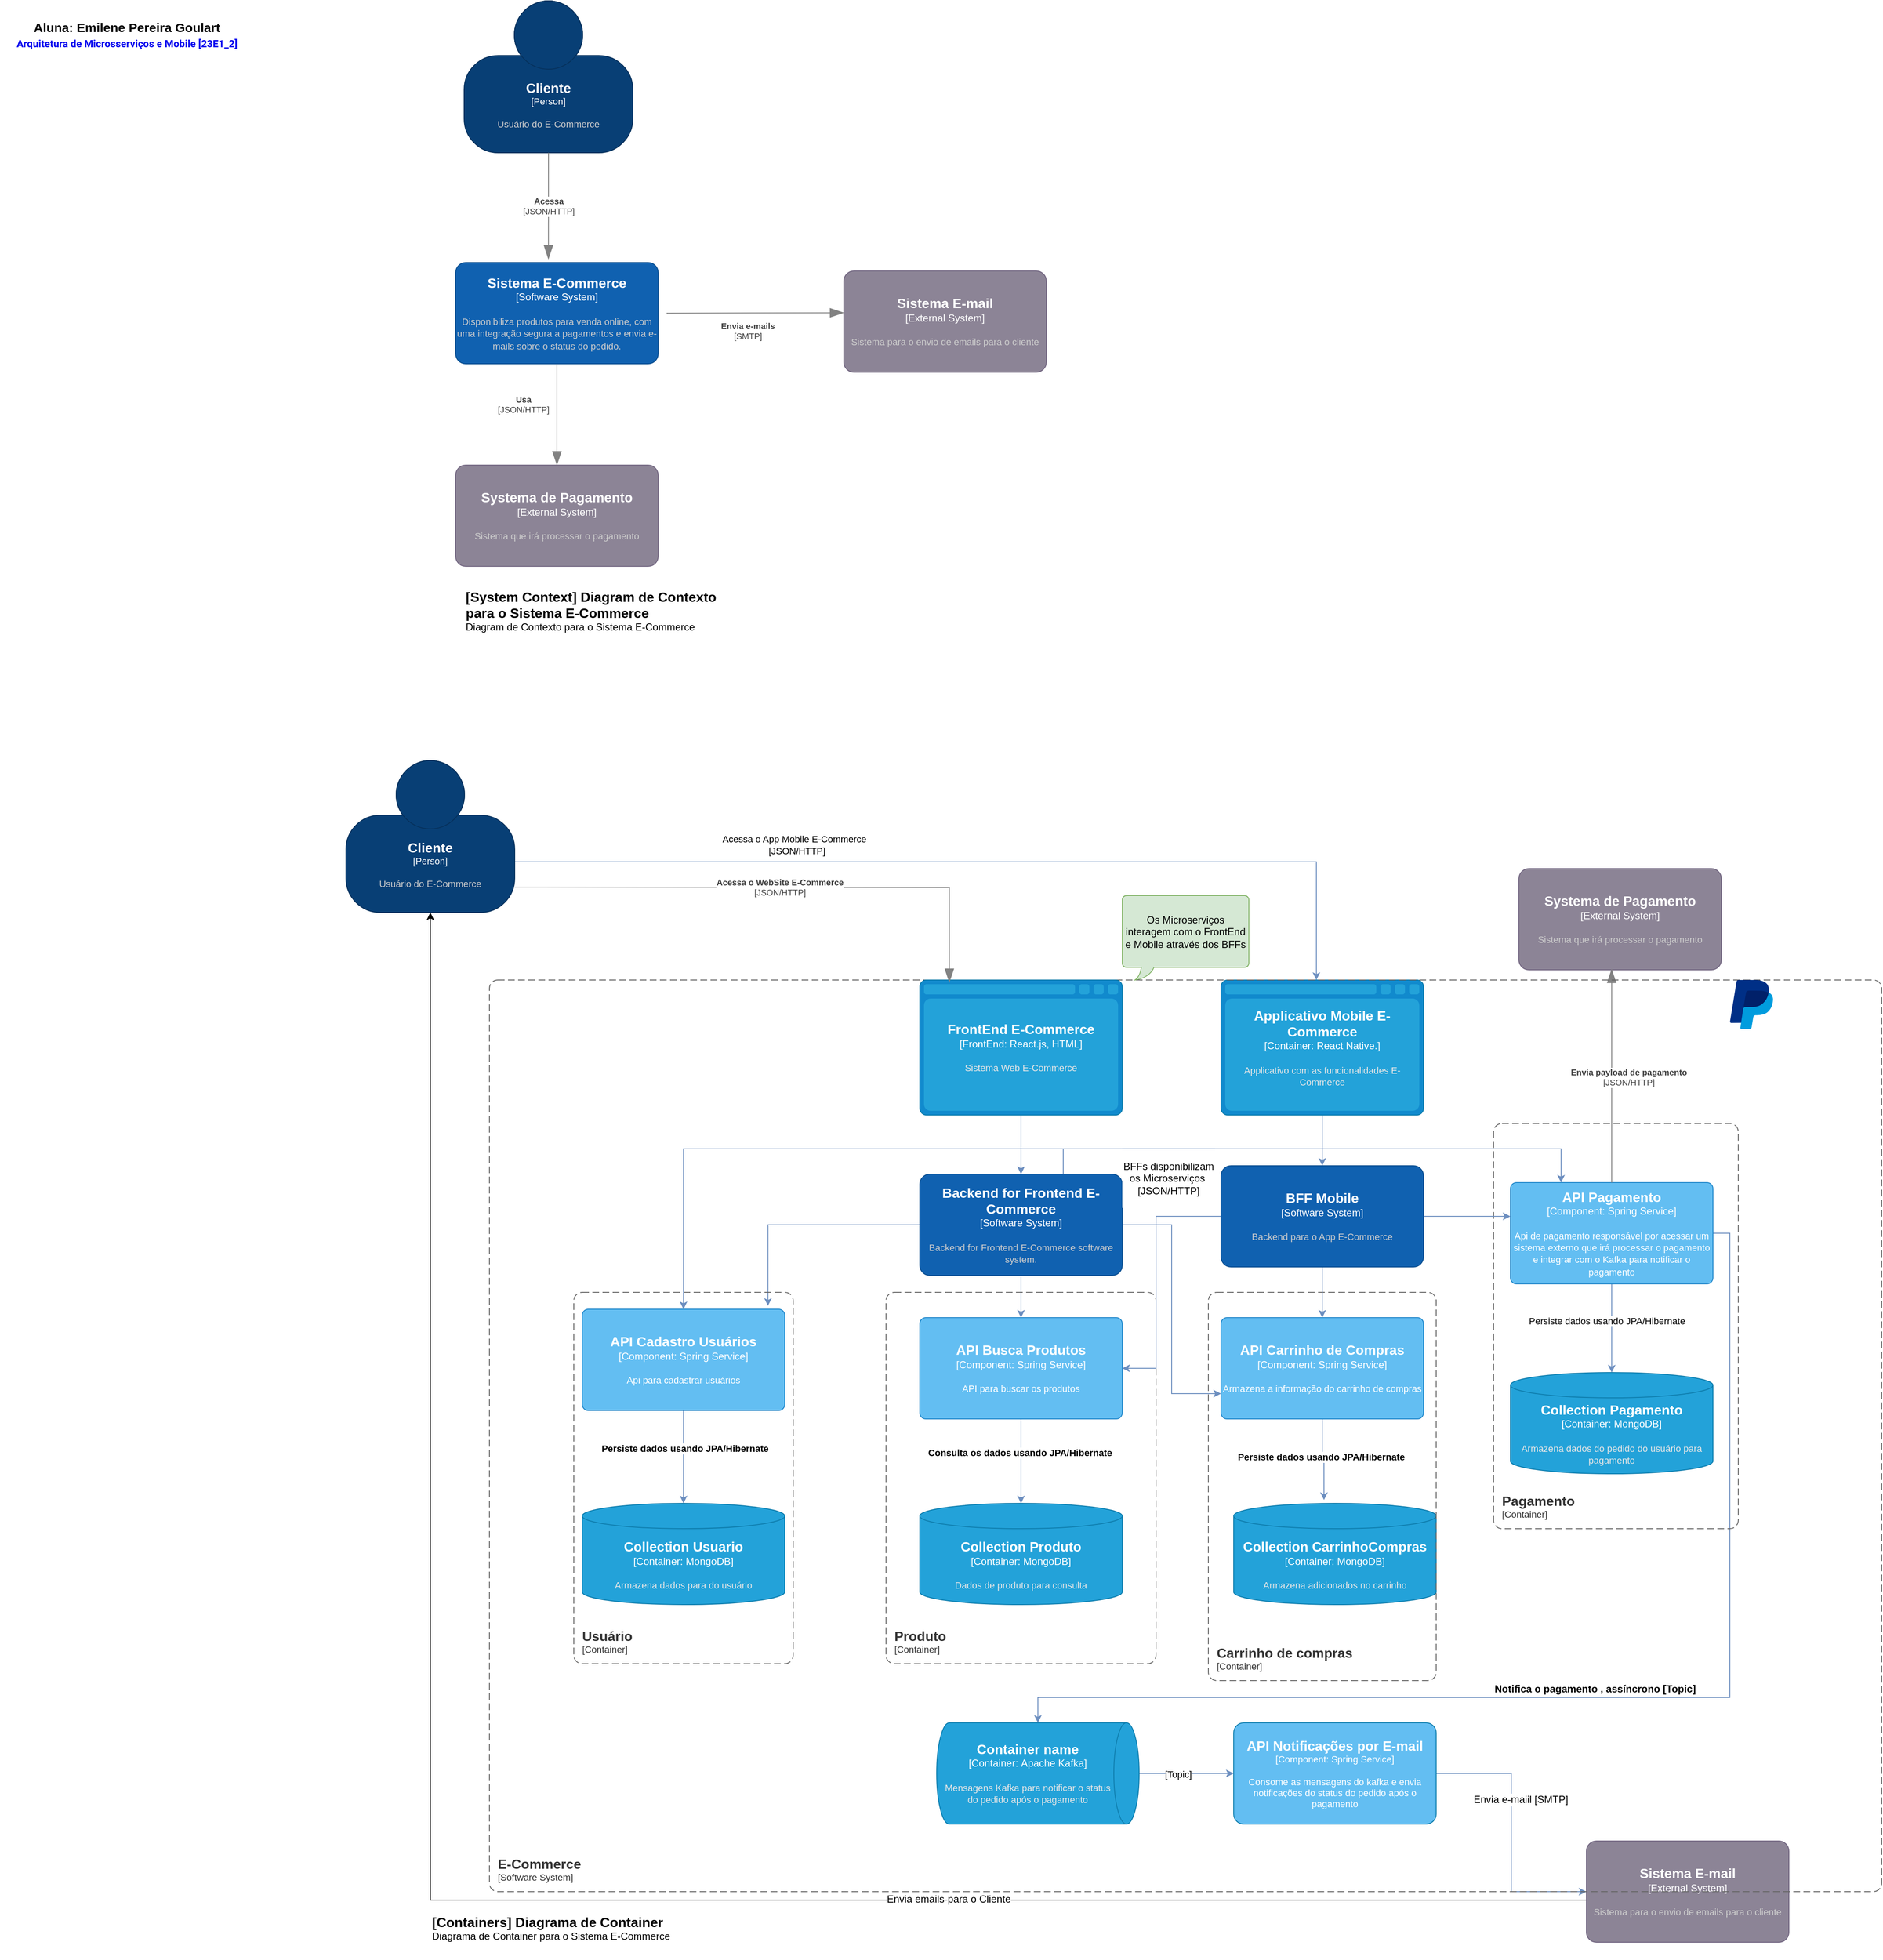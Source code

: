 <mxfile version="20.8.16" type="device"><diagram name="Página-1" id="nUp3u4du61DUORfKle3W"><mxGraphModel dx="2261" dy="2047" grid="1" gridSize="10" guides="1" tooltips="1" connect="1" arrows="1" fold="1" page="1" pageScale="1" pageWidth="827" pageHeight="1169" math="0" shadow="0"><root><mxCell id="0"/><mxCell id="1" parent="0"/><mxCell id="1u5fiZJOD0A4hd99OYyu-47" style="edgeStyle=orthogonalEdgeStyle;rounded=0;orthogonalLoop=1;jettySize=auto;html=1;exitX=0.5;exitY=0;exitDx=0;exitDy=0;exitPerimeter=0;fillColor=#dae8fc;strokeColor=#6c8ebf;" parent="1" source="nEGzkXsjx62y4ShHdkkN-1" edge="1"><mxGeometry relative="1" as="geometry"><mxPoint x="170" y="-60" as="sourcePoint"/><mxPoint x="940" as="targetPoint"/><Array as="points"><mxPoint x="-110" y="-140"/><mxPoint x="940" y="-140"/></Array></mxGeometry></mxCell><mxCell id="1u5fiZJOD0A4hd99OYyu-48" value="Acessa o App Mobile E-Commerce&lt;br&gt;&amp;nbsp; [JSON/HTTP]" style="edgeLabel;html=1;align=center;verticalAlign=middle;resizable=0;points=[];" parent="1u5fiZJOD0A4hd99OYyu-47" vertex="1" connectable="0"><mxGeometry x="-0.159" y="4" relative="1" as="geometry"><mxPoint y="-16" as="offset"/></mxGeometry></mxCell><object placeholders="1" c4Name="Cliente" c4Type="Person" c4Description="Usuário do E-Commerce" label="&lt;font style=&quot;font-size: 16px&quot;&gt;&lt;b&gt;%c4Name%&lt;/b&gt;&lt;/font&gt;&lt;div&gt;[%c4Type%]&lt;/div&gt;&lt;br&gt;&lt;div&gt;&lt;font style=&quot;font-size: 11px&quot;&gt;&lt;font color=&quot;#cccccc&quot;&gt;%c4Description%&lt;/font&gt;&lt;/div&gt;" id="nEGzkXsjx62y4ShHdkkN-1"><mxCell style="html=1;fontSize=11;dashed=0;whiteSpace=wrap;fillColor=#083F75;strokeColor=#06315C;fontColor=#ffffff;shape=mxgraph.c4.person2;align=center;metaEdit=1;points=[[0.5,0,0],[1,0.5,0],[1,0.75,0],[0.75,1,0],[0.5,1,0],[0.25,1,0],[0,0.75,0],[0,0.5,0]];resizable=0;" parent="1" vertex="1"><mxGeometry x="-210" y="-260" width="200" height="180" as="geometry"/></mxCell></object><object placeholders="1" c4Name="Systema de Pagamento" c4Type="External System" c4Description="Sistema que irá processar o pagamento" label="&lt;font style=&quot;font-size: 16px&quot;&gt;&lt;b&gt;%c4Name%&lt;/b&gt;&lt;/font&gt;&lt;div&gt;[%c4Type%]&lt;/div&gt;&lt;br&gt;&lt;div&gt;&lt;font style=&quot;font-size: 11px&quot;&gt;&lt;font color=&quot;#cccccc&quot;&gt;%c4Description%&lt;/font&gt;&lt;/div&gt;" id="nEGzkXsjx62y4ShHdkkN-2"><mxCell style="rounded=1;whiteSpace=wrap;html=1;labelBackgroundColor=none;fillColor=#8C8496;fontColor=#ffffff;align=center;arcSize=10;strokeColor=#736782;metaEdit=1;resizable=0;points=[[0.25,0,0],[0.5,0,0],[0.75,0,0],[1,0.25,0],[1,0.5,0],[1,0.75,0],[0.75,1,0],[0.5,1,0],[0.25,1,0],[0,0.75,0],[0,0.5,0],[0,0.25,0]];" parent="1" vertex="1"><mxGeometry x="1180" y="-132" width="240" height="120" as="geometry"/></mxCell></object><mxCell id="1u5fiZJOD0A4hd99OYyu-22" style="edgeStyle=orthogonalEdgeStyle;rounded=0;orthogonalLoop=1;jettySize=auto;html=1;entryX=0.5;entryY=0;entryDx=0;entryDy=0;entryPerimeter=0;fillColor=#dae8fc;strokeColor=#6c8ebf;" parent="1" source="nEGzkXsjx62y4ShHdkkN-3" target="1u5fiZJOD0A4hd99OYyu-13" edge="1"><mxGeometry relative="1" as="geometry"/></mxCell><object placeholders="1" c4Name="API Busca Produtos" c4Type="Component" c4Technology="Spring Service" c4Description="API para buscar os produtos" label="&lt;font style=&quot;font-size: 16px&quot;&gt;&lt;b&gt;%c4Name%&lt;/b&gt;&lt;/font&gt;&lt;div&gt;[%c4Type%: %c4Technology%]&lt;/div&gt;&lt;br&gt;&lt;div&gt;&lt;font style=&quot;font-size: 11px&quot;&gt;%c4Description%&lt;/font&gt;&lt;/div&gt;" id="nEGzkXsjx62y4ShHdkkN-3"><mxCell style="rounded=1;whiteSpace=wrap;html=1;labelBackgroundColor=none;fillColor=#63BEF2;fontColor=#ffffff;align=center;arcSize=6;strokeColor=#2086C9;metaEdit=1;resizable=0;points=[[0.25,0,0],[0.5,0,0],[0.75,0,0],[1,0.25,0],[1,0.5,0],[1,0.75,0],[0.75,1,0],[0.5,1,0],[0.25,1,0],[0,0.75,0],[0,0.5,0],[0,0.25,0]];" parent="1" vertex="1"><mxGeometry x="470" y="400" width="240" height="120" as="geometry"/></mxCell></object><mxCell id="1u5fiZJOD0A4hd99OYyu-21" value="" style="edgeStyle=orthogonalEdgeStyle;rounded=0;orthogonalLoop=1;jettySize=auto;html=1;fillColor=#dae8fc;strokeColor=#6c8ebf;" parent="1" source="nEGzkXsjx62y4ShHdkkN-4" target="1u5fiZJOD0A4hd99OYyu-12" edge="1"><mxGeometry relative="1" as="geometry"/></mxCell><mxCell id="1u5fiZJOD0A4hd99OYyu-74" value="Persiste dados usando JPA/Hibernate&amp;nbsp;" style="edgeLabel;html=1;align=center;verticalAlign=middle;resizable=0;points=[];fontStyle=1" parent="1u5fiZJOD0A4hd99OYyu-21" vertex="1" connectable="0"><mxGeometry x="-0.182" y="3" relative="1" as="geometry"><mxPoint as="offset"/></mxGeometry></mxCell><object placeholders="1" c4Name="API Cadastro Usuários" c4Type="Component" c4Technology="Spring Service" c4Description="Api para cadastrar usuários" label="&lt;font style=&quot;font-size: 16px&quot;&gt;&lt;b&gt;%c4Name%&lt;/b&gt;&lt;/font&gt;&lt;div&gt;[%c4Type%: %c4Technology%]&lt;/div&gt;&lt;br&gt;&lt;div&gt;&lt;font style=&quot;font-size: 11px&quot;&gt;%c4Description%&lt;/font&gt;&lt;/div&gt;" id="nEGzkXsjx62y4ShHdkkN-4"><mxCell style="rounded=1;whiteSpace=wrap;html=1;labelBackgroundColor=none;fillColor=#63BEF2;fontColor=#ffffff;align=center;arcSize=6;strokeColor=#2086C9;metaEdit=1;resizable=0;points=[[0.25,0,0],[0.5,0,0],[0.75,0,0],[1,0.25,0],[1,0.5,0],[1,0.75,0],[0.75,1,0],[0.5,1,0],[0.25,1,0],[0,0.75,0],[0,0.5,0],[0,0.25,0]];" parent="1" vertex="1"><mxGeometry x="70" y="390" width="240" height="120" as="geometry"/></mxCell></object><mxCell id="1u5fiZJOD0A4hd99OYyu-17" style="edgeStyle=orthogonalEdgeStyle;rounded=0;orthogonalLoop=1;jettySize=auto;html=1;entryX=0.917;entryY=-0.033;entryDx=0;entryDy=0;entryPerimeter=0;fillColor=#dae8fc;strokeColor=#6c8ebf;" parent="1" source="-yb7QeVtKI6D7VvGkDZo-1" target="nEGzkXsjx62y4ShHdkkN-4" edge="1"><mxGeometry relative="1" as="geometry"/></mxCell><mxCell id="1u5fiZJOD0A4hd99OYyu-18" value="" style="edgeStyle=orthogonalEdgeStyle;rounded=0;orthogonalLoop=1;jettySize=auto;html=1;fillColor=#dae8fc;strokeColor=#6c8ebf;" parent="1" source="-yb7QeVtKI6D7VvGkDZo-1" target="nEGzkXsjx62y4ShHdkkN-3" edge="1"><mxGeometry relative="1" as="geometry"/></mxCell><mxCell id="1u5fiZJOD0A4hd99OYyu-57" style="edgeStyle=orthogonalEdgeStyle;rounded=0;orthogonalLoop=1;jettySize=auto;html=1;fillColor=#dae8fc;strokeColor=#6c8ebf;" parent="1" source="-yb7QeVtKI6D7VvGkDZo-1" edge="1"><mxGeometry relative="1" as="geometry"><mxPoint x="1230" y="240" as="targetPoint"/><Array as="points"><mxPoint x="640" y="200"/><mxPoint x="1230" y="200"/></Array></mxGeometry></mxCell><mxCell id="mEQiWWnw4iUlaYZTI_T1-19" style="edgeStyle=orthogonalEdgeStyle;rounded=0;orthogonalLoop=1;jettySize=auto;html=1;entryX=0;entryY=0.75;entryDx=0;entryDy=0;entryPerimeter=0;fontFamily=Helvetica;fontSize=12;fontColor=default;fillColor=#dae8fc;strokeColor=#6c8ebf;" parent="1" source="-yb7QeVtKI6D7VvGkDZo-1" target="1u5fiZJOD0A4hd99OYyu-4" edge="1"><mxGeometry relative="1" as="geometry"/></mxCell><object placeholders="1" c4Name="Backend for Frontend E-Commerce " c4Type="Software System" c4Description="Backend for Frontend E-Commerce software system." label="&lt;font style=&quot;font-size: 16px&quot;&gt;&lt;b&gt;%c4Name%&lt;/b&gt;&lt;/font&gt;&lt;div&gt;[%c4Type%]&lt;/div&gt;&lt;br&gt;&lt;div&gt;&lt;font style=&quot;font-size: 11px&quot;&gt;&lt;font color=&quot;#cccccc&quot;&gt;%c4Description%&lt;/font&gt;&lt;/div&gt;" id="-yb7QeVtKI6D7VvGkDZo-1"><mxCell style="rounded=1;whiteSpace=wrap;html=1;labelBackgroundColor=none;fillColor=#1061B0;fontColor=#ffffff;align=center;arcSize=10;strokeColor=#0D5091;metaEdit=1;resizable=0;points=[[0.25,0,0],[0.5,0,0],[0.75,0,0],[1,0.25,0],[1,0.5,0],[1,0.75,0],[0.75,1,0],[0.5,1,0],[0.25,1,0],[0,0.75,0],[0,0.5,0],[0,0.25,0]];" parent="1" vertex="1"><mxGeometry x="470" y="230" width="240" height="120" as="geometry"/></mxCell></object><mxCell id="1u5fiZJOD0A4hd99OYyu-14" value="" style="edgeStyle=orthogonalEdgeStyle;rounded=0;orthogonalLoop=1;jettySize=auto;html=1;fillColor=#dae8fc;strokeColor=#6c8ebf;" parent="1" source="1u5fiZJOD0A4hd99OYyu-3" target="-yb7QeVtKI6D7VvGkDZo-1" edge="1"><mxGeometry relative="1" as="geometry"/></mxCell><mxCell id="1u5fiZJOD0A4hd99OYyu-28" style="edgeStyle=orthogonalEdgeStyle;rounded=0;orthogonalLoop=1;jettySize=auto;html=1;entryX=0.446;entryY=-0.033;entryDx=0;entryDy=0;entryPerimeter=0;fillColor=#dae8fc;strokeColor=#6c8ebf;" parent="1" source="1u5fiZJOD0A4hd99OYyu-4" target="1u5fiZJOD0A4hd99OYyu-27" edge="1"><mxGeometry relative="1" as="geometry"><Array as="points"/></mxGeometry></mxCell><object placeholders="1" c4Name="API Carrinho de Compras" c4Type="Component" c4Technology="Spring Service" c4Description="Armazena a informação do carrinho de compras" label="&lt;font style=&quot;font-size: 16px&quot;&gt;&lt;b&gt;%c4Name%&lt;/b&gt;&lt;/font&gt;&lt;div&gt;[%c4Type%: %c4Technology%]&lt;/div&gt;&lt;br&gt;&lt;div&gt;&lt;font style=&quot;font-size: 11px&quot;&gt;%c4Description%&lt;/font&gt;&lt;/div&gt;" id="1u5fiZJOD0A4hd99OYyu-4"><mxCell style="rounded=1;whiteSpace=wrap;html=1;labelBackgroundColor=none;fillColor=#63BEF2;fontColor=#ffffff;align=center;arcSize=6;strokeColor=#2086C9;metaEdit=1;resizable=0;points=[[0.25,0,0],[0.5,0,0],[0.75,0,0],[1,0.25,0],[1,0.5,0],[1,0.75,0],[0.75,1,0],[0.5,1,0],[0.25,1,0],[0,0.75,0],[0,0.5,0],[0,0.25,0]];" parent="1" vertex="1"><mxGeometry x="827" y="400" width="240" height="120" as="geometry"/></mxCell></object><mxCell id="1u5fiZJOD0A4hd99OYyu-23" value="" style="edgeStyle=orthogonalEdgeStyle;rounded=0;orthogonalLoop=1;jettySize=auto;html=1;fillColor=#dae8fc;strokeColor=#6c8ebf;" parent="1" source="1u5fiZJOD0A4hd99OYyu-5" target="1u5fiZJOD0A4hd99OYyu-11" edge="1"><mxGeometry relative="1" as="geometry"/></mxCell><mxCell id="mEQiWWnw4iUlaYZTI_T1-20" style="edgeStyle=orthogonalEdgeStyle;rounded=0;orthogonalLoop=1;jettySize=auto;html=1;strokeColor=#6C8EBF;fontFamily=Helvetica;fontSize=12;fontColor=default;" parent="1" source="1u5fiZJOD0A4hd99OYyu-5" target="1u5fiZJOD0A4hd99OYyu-67" edge="1"><mxGeometry relative="1" as="geometry"><Array as="points"><mxPoint x="1430" y="300"/><mxPoint x="1430" y="850"/><mxPoint x="610" y="850"/></Array></mxGeometry></mxCell><mxCell id="mEQiWWnw4iUlaYZTI_T1-21" value="&lt;b&gt;Notifica o pagamento , assíncrono [Topic]&lt;/b&gt;" style="edgeLabel;html=1;align=center;verticalAlign=middle;resizable=0;points=[];fontSize=12;fontFamily=Helvetica;fontColor=default;" parent="mEQiWWnw4iUlaYZTI_T1-20" vertex="1" connectable="0"><mxGeometry x="-0.138" y="-1" relative="1" as="geometry"><mxPoint x="-118" y="-9" as="offset"/></mxGeometry></mxCell><object placeholders="1" c4Name="API Pagamento" c4Type="Component" c4Technology="Spring Service" c4Description="Api de pagamento responsável por acessar um sistema externo que irá processar o pagamento e integrar com o Kafka para notificar o pagamento&#10;" label="&lt;font style=&quot;font-size: 16px&quot;&gt;&lt;b&gt;%c4Name%&lt;/b&gt;&lt;/font&gt;&lt;div&gt;[%c4Type%: %c4Technology%]&lt;/div&gt;&lt;br&gt;&lt;div&gt;&lt;font style=&quot;font-size: 11px&quot;&gt;%c4Description%&lt;/font&gt;&lt;/div&gt;" id="1u5fiZJOD0A4hd99OYyu-5"><mxCell style="rounded=1;whiteSpace=wrap;html=1;labelBackgroundColor=none;fillColor=#63BEF2;fontColor=#ffffff;align=center;arcSize=6;strokeColor=#2086C9;metaEdit=1;resizable=0;points=[[0.25,0,0],[0.5,0,0],[0.75,0,0],[1,0.25,0],[1,0.5,0],[1,0.75,0],[0.75,1,0],[0.5,1,0],[0.25,1,0],[0,0.75,0],[0,0.5,0],[0,0.25,0]];" parent="1" vertex="1"><mxGeometry x="1170" y="240" width="240" height="120" as="geometry"/></mxCell></object><object placeholders="1" c4Type="Relationship" c4Technology="JSON/HTTP" c4Description="Envia payload de pagamento" label="&lt;div style=&quot;text-align: left&quot;&gt;&lt;div style=&quot;text-align: center&quot;&gt;&lt;b&gt;%c4Description%&lt;/b&gt;&lt;/div&gt;&lt;div style=&quot;text-align: center&quot;&gt;[%c4Technology%]&lt;/div&gt;&lt;/div&gt;" id="1u5fiZJOD0A4hd99OYyu-10"><mxCell style="endArrow=blockThin;html=1;fontSize=10;fontColor=#404040;strokeWidth=1;endFill=1;strokeColor=#828282;elbow=vertical;metaEdit=1;endSize=14;startSize=14;jumpStyle=arc;jumpSize=16;rounded=0;edgeStyle=orthogonalEdgeStyle;entryX=0.458;entryY=0.992;entryDx=0;entryDy=0;entryPerimeter=0;" parent="1" target="nEGzkXsjx62y4ShHdkkN-2" edge="1"><mxGeometry x="-0.009" y="-20" width="240" relative="1" as="geometry"><mxPoint x="1290" y="240" as="sourcePoint"/><mxPoint x="1290" y="170" as="targetPoint"/><mxPoint as="offset"/></mxGeometry></mxCell></object><object placeholders="1" c4Type="Collection Pagamento" c4Container="Container" c4Technology="MongoDB" c4Description="Armazena dados do pedido do usuário para pagamento" label="&lt;font style=&quot;font-size: 16px&quot;&gt;&lt;b&gt;%c4Type%&lt;/b&gt;&lt;/font&gt;&lt;div&gt;[%c4Container%:&amp;nbsp;%c4Technology%]&lt;/div&gt;&lt;br&gt;&lt;div&gt;&lt;font style=&quot;font-size: 11px&quot;&gt;&lt;font color=&quot;#E6E6E6&quot;&gt;%c4Description%&lt;/font&gt;&lt;/div&gt;" id="1u5fiZJOD0A4hd99OYyu-11"><mxCell style="shape=cylinder3;size=15;whiteSpace=wrap;html=1;boundedLbl=1;rounded=0;labelBackgroundColor=none;fillColor=#23A2D9;fontSize=12;fontColor=#ffffff;align=center;strokeColor=#0E7DAD;metaEdit=1;points=[[0.5,0,0],[1,0.25,0],[1,0.5,0],[1,0.75,0],[0.5,1,0],[0,0.75,0],[0,0.5,0],[0,0.25,0]];resizable=0;" parent="1" vertex="1"><mxGeometry x="1170" y="465" width="240" height="120" as="geometry"/></mxCell></object><object placeholders="1" c4Type="Collection Usuario" c4Container="Container" c4Technology="MongoDB" c4Description="Armazena dados para do usuário" label="&lt;font style=&quot;font-size: 16px&quot;&gt;&lt;b&gt;%c4Type%&lt;/b&gt;&lt;/font&gt;&lt;div&gt;[%c4Container%:&amp;nbsp;%c4Technology%]&lt;/div&gt;&lt;br&gt;&lt;div&gt;&lt;font style=&quot;font-size: 11px&quot;&gt;&lt;font color=&quot;#E6E6E6&quot;&gt;%c4Description%&lt;/font&gt;&lt;/div&gt;" id="1u5fiZJOD0A4hd99OYyu-12"><mxCell style="shape=cylinder3;size=15;whiteSpace=wrap;html=1;boundedLbl=1;rounded=0;labelBackgroundColor=none;fillColor=#23A2D9;fontSize=12;fontColor=#ffffff;align=center;strokeColor=#0E7DAD;metaEdit=1;points=[[0.5,0,0],[1,0.25,0],[1,0.5,0],[1,0.75,0],[0.5,1,0],[0,0.75,0],[0,0.5,0],[0,0.25,0]];resizable=0;" parent="1" vertex="1"><mxGeometry x="70" y="620" width="240" height="120" as="geometry"/></mxCell></object><object placeholders="1" c4Type="Collection Produto" c4Container="Container" c4Technology="MongoDB" c4Description="Dados de produto para consulta" label="&lt;font style=&quot;font-size: 16px&quot;&gt;&lt;b&gt;%c4Type%&lt;/b&gt;&lt;/font&gt;&lt;div&gt;[%c4Container%:&amp;nbsp;%c4Technology%]&lt;/div&gt;&lt;br&gt;&lt;div&gt;&lt;font style=&quot;font-size: 11px&quot;&gt;&lt;font color=&quot;#E6E6E6&quot;&gt;%c4Description%&lt;/font&gt;&lt;/div&gt;" id="1u5fiZJOD0A4hd99OYyu-13"><mxCell style="shape=cylinder3;size=15;whiteSpace=wrap;html=1;boundedLbl=1;rounded=0;labelBackgroundColor=none;fillColor=#23A2D9;fontSize=12;fontColor=#ffffff;align=center;strokeColor=#0E7DAD;metaEdit=1;points=[[0.5,0,0],[1,0.25,0],[1,0.5,0],[1,0.75,0],[0.5,1,0],[0,0.75,0],[0,0.5,0],[0,0.25,0]];resizable=0;" parent="1" vertex="1"><mxGeometry x="470" y="620" width="240" height="120" as="geometry"/></mxCell></object><object placeholders="1" c4Name="Produto" c4Type="ContainerScopeBoundary" c4Application="Container" label="&lt;font style=&quot;font-size: 16px&quot;&gt;&lt;b&gt;&lt;div style=&quot;text-align: left&quot;&gt;%c4Name%&lt;/div&gt;&lt;/b&gt;&lt;/font&gt;&lt;div style=&quot;text-align: left&quot;&gt;[%c4Application%]&lt;/div&gt;" id="1u5fiZJOD0A4hd99OYyu-24"><mxCell style="rounded=1;fontSize=11;whiteSpace=wrap;html=1;dashed=1;arcSize=20;fillColor=none;strokeColor=#666666;fontColor=#333333;labelBackgroundColor=none;align=left;verticalAlign=bottom;labelBorderColor=none;spacingTop=0;spacing=10;dashPattern=8 4;metaEdit=1;rotatable=0;perimeter=rectanglePerimeter;noLabel=0;labelPadding=0;allowArrows=0;connectable=0;expand=0;recursiveResize=0;editable=1;pointerEvents=0;absoluteArcSize=1;points=[[0.25,0,0],[0.5,0,0],[0.75,0,0],[1,0.25,0],[1,0.5,0],[1,0.75,0],[0.75,1,0],[0.5,1,0],[0.25,1,0],[0,0.75,0],[0,0.5,0],[0,0.25,0]];" parent="1" vertex="1"><mxGeometry x="430" y="370" width="320" height="440" as="geometry"/></mxCell></object><object placeholders="1" c4Name="Usuário" c4Type="ContainerScopeBoundary" c4Application="Container" label="&lt;font style=&quot;font-size: 16px&quot;&gt;&lt;b&gt;&lt;div style=&quot;text-align: left&quot;&gt;%c4Name%&lt;/div&gt;&lt;/b&gt;&lt;/font&gt;&lt;div style=&quot;text-align: left&quot;&gt;[%c4Application%]&lt;/div&gt;" id="1u5fiZJOD0A4hd99OYyu-25"><mxCell style="rounded=1;fontSize=11;whiteSpace=wrap;html=1;dashed=1;arcSize=20;fillColor=none;strokeColor=#666666;fontColor=#333333;labelBackgroundColor=none;align=left;verticalAlign=bottom;labelBorderColor=none;spacingTop=0;spacing=10;dashPattern=8 4;metaEdit=1;rotatable=0;perimeter=rectanglePerimeter;noLabel=0;labelPadding=0;allowArrows=0;connectable=0;expand=0;recursiveResize=0;editable=1;pointerEvents=0;absoluteArcSize=1;points=[[0.25,0,0],[0.5,0,0],[0.75,0,0],[1,0.25,0],[1,0.5,0],[1,0.75,0],[0.75,1,0],[0.5,1,0],[0.25,1,0],[0,0.75,0],[0,0.5,0],[0,0.25,0]];" parent="1" vertex="1"><mxGeometry x="60" y="370" width="260" height="440" as="geometry"/></mxCell></object><object placeholders="1" c4Type="Collection CarrinhoCompras" c4Container="Container" c4Technology="MongoDB" c4Description="Armazena adicionados no carrinho" label="&lt;font style=&quot;font-size: 16px&quot;&gt;&lt;b&gt;%c4Type%&lt;/b&gt;&lt;/font&gt;&lt;div&gt;[%c4Container%:&amp;nbsp;%c4Technology%]&lt;/div&gt;&lt;br&gt;&lt;div&gt;&lt;font style=&quot;font-size: 11px&quot;&gt;&lt;font color=&quot;#E6E6E6&quot;&gt;%c4Description%&lt;/font&gt;&lt;/div&gt;" id="1u5fiZJOD0A4hd99OYyu-27"><mxCell style="shape=cylinder3;size=15;whiteSpace=wrap;html=1;boundedLbl=1;rounded=0;labelBackgroundColor=none;fillColor=#23A2D9;fontSize=12;fontColor=#ffffff;align=center;strokeColor=#0E7DAD;metaEdit=1;points=[[0.5,0,0],[1,0.25,0],[1,0.5,0],[1,0.75,0],[0.5,1,0],[0,0.75,0],[0,0.5,0],[0,0.25,0]];resizable=0;" parent="1" vertex="1"><mxGeometry x="842" y="620" width="240" height="120" as="geometry"/></mxCell></object><object placeholders="1" c4Name="Carrinho de compras" c4Type="ContainerScopeBoundary" c4Application="Container" label="&lt;font style=&quot;font-size: 16px&quot;&gt;&lt;b&gt;&lt;div style=&quot;text-align: left&quot;&gt;%c4Name%&lt;/div&gt;&lt;/b&gt;&lt;/font&gt;&lt;div style=&quot;text-align: left&quot;&gt;[%c4Application%]&lt;/div&gt;" id="1u5fiZJOD0A4hd99OYyu-32"><mxCell style="rounded=1;fontSize=11;whiteSpace=wrap;html=1;dashed=1;arcSize=20;fillColor=none;strokeColor=#666666;fontColor=#333333;labelBackgroundColor=none;align=left;verticalAlign=bottom;labelBorderColor=none;spacingTop=0;spacing=10;dashPattern=8 4;metaEdit=1;rotatable=0;perimeter=rectanglePerimeter;noLabel=0;labelPadding=0;allowArrows=0;connectable=0;expand=0;recursiveResize=0;editable=1;pointerEvents=0;absoluteArcSize=1;points=[[0.25,0,0],[0.5,0,0],[0.75,0,0],[1,0.25,0],[1,0.5,0],[1,0.75,0],[0.75,1,0],[0.5,1,0],[0.25,1,0],[0,0.75,0],[0,0.5,0],[0,0.25,0]];" parent="1" vertex="1"><mxGeometry x="812" y="370" width="270" height="460" as="geometry"/></mxCell></object><object placeholders="1" c4Name="Pagamento" c4Type="ContainerScopeBoundary" c4Application="Container" label="&lt;font style=&quot;font-size: 16px&quot;&gt;&lt;b&gt;&lt;div style=&quot;text-align: left&quot;&gt;%c4Name%&lt;/div&gt;&lt;/b&gt;&lt;/font&gt;&lt;div style=&quot;text-align: left&quot;&gt;[%c4Application%]&lt;/div&gt;" id="1u5fiZJOD0A4hd99OYyu-34"><mxCell style="rounded=1;fontSize=11;whiteSpace=wrap;html=1;dashed=1;arcSize=20;fillColor=none;strokeColor=#666666;fontColor=#333333;labelBackgroundColor=none;align=left;verticalAlign=bottom;labelBorderColor=none;spacingTop=0;spacing=10;dashPattern=8 4;metaEdit=1;rotatable=0;perimeter=rectanglePerimeter;noLabel=0;labelPadding=0;allowArrows=0;connectable=0;expand=0;recursiveResize=0;editable=1;pointerEvents=0;absoluteArcSize=1;points=[[0.25,0,0],[0.5,0,0],[0.75,0,0],[1,0.25,0],[1,0.5,0],[1,0.75,0],[0.75,1,0],[0.5,1,0],[0.25,1,0],[0,0.75,0],[0,0.5,0],[0,0.25,0]];" parent="1" vertex="1"><mxGeometry x="1150" y="170" width="290" height="480" as="geometry"/></mxCell></object><mxCell id="1u5fiZJOD0A4hd99OYyu-50" style="edgeStyle=orthogonalEdgeStyle;rounded=0;orthogonalLoop=1;jettySize=auto;html=1;exitX=1;exitY=0.5;exitDx=0;exitDy=0;exitPerimeter=0;entryX=0;entryY=0.5;entryDx=0;entryDy=0;entryPerimeter=0;fillColor=#dae8fc;strokeColor=#6c8ebf;" parent="1" source="1u5fiZJOD0A4hd99OYyu-35" target="1u5fiZJOD0A4hd99OYyu-36" edge="1"><mxGeometry relative="1" as="geometry"/></mxCell><mxCell id="1u5fiZJOD0A4hd99OYyu-86" value="Envia e-maiil [SMTP]" style="edgeLabel;html=1;align=center;verticalAlign=middle;resizable=0;points=[];fontSize=12;fontFamily=Helvetica;fontColor=default;" parent="1u5fiZJOD0A4hd99OYyu-50" vertex="1" connectable="0"><mxGeometry x="-0.2" y="3" relative="1" as="geometry"><mxPoint x="8" y="-7" as="offset"/></mxGeometry></mxCell><object placeholders="1" c4Name="API Notificações por E-mail" c4Type="Component" c4Technology="Spring Service" c4Description="Consome as mensagens do kafka e envia notificações do status do pedido após o pagamento" label="&lt;font style=&quot;font-size: 16px&quot;&gt;&lt;b&gt;%c4Name%&lt;/b&gt;&lt;/font&gt;&lt;div&gt;[%c4Type%: %c4Technology%]&lt;/div&gt;&lt;br&gt;&lt;div&gt;&lt;font style=&quot;font-size: 11px&quot;&gt;&lt;font&gt;%c4Description%&lt;/font&gt;&lt;/font&gt;&lt;/div&gt;" id="1u5fiZJOD0A4hd99OYyu-35"><mxCell style="rounded=1;whiteSpace=wrap;html=1;fontSize=11;labelBackgroundColor=none;fillColor=#63BEF2;fontColor=#FFFFFF;align=center;arcSize=10;strokeColor=#0E7DAD;metaEdit=1;resizable=0;points=[[0.25,0,0],[0.5,0,0],[0.75,0,0],[1,0.25,0],[1,0.5,0],[1,0.75,0],[0.75,1,0],[0.5,1,0],[0.25,1,0],[0,0.75,0],[0,0.5,0],[0,0.25,0]];" parent="1" vertex="1"><mxGeometry x="842" y="880" width="240" height="120" as="geometry"/></mxCell></object><mxCell id="1u5fiZJOD0A4hd99OYyu-73" style="edgeStyle=orthogonalEdgeStyle;rounded=0;orthogonalLoop=1;jettySize=auto;html=1;" parent="1" source="1u5fiZJOD0A4hd99OYyu-36" target="nEGzkXsjx62y4ShHdkkN-1" edge="1"><mxGeometry relative="1" as="geometry"><Array as="points"><mxPoint x="-110" y="1090"/><mxPoint x="-110" y="80"/></Array></mxGeometry></mxCell><mxCell id="1u5fiZJOD0A4hd99OYyu-85" value="Envia emails-para o Cliente" style="edgeLabel;html=1;align=center;verticalAlign=middle;resizable=0;points=[];fontSize=12;fontFamily=Helvetica;fontColor=default;" parent="1u5fiZJOD0A4hd99OYyu-73" vertex="1" connectable="0"><mxGeometry x="-0.854" y="-1" relative="1" as="geometry"><mxPoint x="-571" as="offset"/></mxGeometry></mxCell><object placeholders="1" c4Name="Sistema E-mail" c4Type="External System" c4Description="Sistema para o envio de emails para o cliente" label="&lt;font style=&quot;font-size: 16px&quot;&gt;&lt;b&gt;%c4Name%&lt;/b&gt;&lt;/font&gt;&lt;div&gt;[%c4Type%]&lt;/div&gt;&lt;br&gt;&lt;div&gt;&lt;font style=&quot;font-size: 11px&quot;&gt;&lt;font color=&quot;#cccccc&quot;&gt;%c4Description%&lt;/font&gt;&lt;/div&gt;" id="1u5fiZJOD0A4hd99OYyu-36"><mxCell style="rounded=1;whiteSpace=wrap;html=1;labelBackgroundColor=none;fillColor=#8C8496;fontColor=#ffffff;align=center;arcSize=10;strokeColor=#736782;metaEdit=1;resizable=0;points=[[0.25,0,0],[0.5,0,0],[0.75,0,0],[1,0.25,0],[1,0.5,0],[1,0.75,0],[0.75,1,0],[0.5,1,0],[0.25,1,0],[0,0.75,0],[0,0.5,0],[0,0.25,0]];" parent="1" vertex="1"><mxGeometry x="1260" y="1020" width="240" height="120" as="geometry"/></mxCell></object><mxCell id="1u5fiZJOD0A4hd99OYyu-54" style="edgeStyle=orthogonalEdgeStyle;rounded=0;orthogonalLoop=1;jettySize=auto;html=1;entryX=0.5;entryY=0;entryDx=0;entryDy=0;entryPerimeter=0;fillColor=#dae8fc;strokeColor=#6c8ebf;" parent="1" source="1u5fiZJOD0A4hd99OYyu-43" target="1u5fiZJOD0A4hd99OYyu-49" edge="1"><mxGeometry relative="1" as="geometry"/></mxCell><object placeholders="1" c4Type="Applicativo Mobile E-Commerce" c4Container="Container" c4Technology="React Native." c4Description="Applicativo com as funcionalidades E-Commerce" label="&lt;font style=&quot;font-size: 16px&quot;&gt;&lt;b&gt;%c4Type%&lt;/b&gt;&lt;/font&gt;&lt;div&gt;[%c4Container%:&amp;nbsp;%c4Technology%]&lt;/div&gt;&lt;br&gt;&lt;div&gt;&lt;font style=&quot;font-size: 11px&quot;&gt;&lt;font color=&quot;#E6E6E6&quot;&gt;%c4Description%&lt;/font&gt;&lt;/div&gt;" id="1u5fiZJOD0A4hd99OYyu-43"><mxCell style="shape=mxgraph.c4.webBrowserContainer2;whiteSpace=wrap;html=1;boundedLbl=1;rounded=0;labelBackgroundColor=none;strokeColor=#118ACD;fillColor=#23A2D9;strokeColor=#118ACD;strokeColor2=#0E7DAD;fontSize=12;fontColor=#ffffff;align=center;metaEdit=1;points=[[0.5,0,0],[1,0.25,0],[1,0.5,0],[1,0.75,0],[0.5,1,0],[0,0.75,0],[0,0.5,0],[0,0.25,0]];resizable=0;" parent="1" vertex="1"><mxGeometry x="827" width="240" height="160" as="geometry"/></mxCell></object><mxCell id="1u5fiZJOD0A4hd99OYyu-55" style="edgeStyle=orthogonalEdgeStyle;rounded=0;orthogonalLoop=1;jettySize=auto;html=1;entryX=0.5;entryY=0;entryDx=0;entryDy=0;entryPerimeter=0;fillColor=#dae8fc;strokeColor=#6c8ebf;" parent="1" source="1u5fiZJOD0A4hd99OYyu-49" target="1u5fiZJOD0A4hd99OYyu-4" edge="1"><mxGeometry relative="1" as="geometry"/></mxCell><mxCell id="1u5fiZJOD0A4hd99OYyu-56" style="edgeStyle=orthogonalEdgeStyle;rounded=0;orthogonalLoop=1;jettySize=auto;html=1;fillColor=#dae8fc;strokeColor=#6c8ebf;" parent="1" source="1u5fiZJOD0A4hd99OYyu-49" edge="1"><mxGeometry relative="1" as="geometry"><mxPoint x="1170" y="280" as="targetPoint"/></mxGeometry></mxCell><mxCell id="1u5fiZJOD0A4hd99OYyu-59" style="edgeStyle=orthogonalEdgeStyle;rounded=0;orthogonalLoop=1;jettySize=auto;html=1;entryX=1;entryY=0.5;entryDx=0;entryDy=0;entryPerimeter=0;fillColor=#dae8fc;strokeColor=#6C8EBF;" parent="1" source="1u5fiZJOD0A4hd99OYyu-49" target="nEGzkXsjx62y4ShHdkkN-3" edge="1"><mxGeometry relative="1" as="geometry"><Array as="points"><mxPoint x="750" y="280"/><mxPoint x="750" y="460"/></Array></mxGeometry></mxCell><mxCell id="1u5fiZJOD0A4hd99OYyu-60" style="edgeStyle=orthogonalEdgeStyle;rounded=0;orthogonalLoop=1;jettySize=auto;html=1;fillColor=#dae8fc;strokeColor=#6c8ebf;" parent="1" source="1u5fiZJOD0A4hd99OYyu-49" target="nEGzkXsjx62y4ShHdkkN-4" edge="1"><mxGeometry relative="1" as="geometry"><Array as="points"><mxPoint x="947" y="200"/><mxPoint x="190" y="200"/></Array></mxGeometry></mxCell><object placeholders="1" c4Name="BFF Mobile" c4Type="Software System" c4Description="Backend para o App E-Commerce" label="&lt;font style=&quot;font-size: 16px&quot;&gt;&lt;b&gt;%c4Name%&lt;/b&gt;&lt;/font&gt;&lt;div&gt;[%c4Type%]&lt;/div&gt;&lt;br&gt;&lt;div&gt;&lt;font style=&quot;font-size: 11px&quot;&gt;&lt;font color=&quot;#cccccc&quot;&gt;%c4Description%&lt;/font&gt;&lt;/div&gt;" id="1u5fiZJOD0A4hd99OYyu-49"><mxCell style="rounded=1;whiteSpace=wrap;html=1;labelBackgroundColor=none;fillColor=#1061B0;fontColor=#ffffff;align=center;arcSize=10;strokeColor=#0D5091;metaEdit=1;resizable=0;points=[[0.25,0,0],[0.5,0,0],[0.75,0,0],[1,0.25,0],[1,0.5,0],[1,0.75,0],[0.75,1,0],[0.5,1,0],[0.25,1,0],[0,0.75,0],[0,0.5,0],[0,0.25,0]];" parent="1" vertex="1"><mxGeometry x="827" y="220" width="240" height="120" as="geometry"/></mxCell></object><object placeholders="1" c4Name="E-Commerce" c4Type="SystemScopeBoundary" c4Application="Software System" label="&lt;font style=&quot;font-size: 16px&quot;&gt;&lt;b&gt;&lt;div style=&quot;text-align: left&quot;&gt;%c4Name%&lt;/div&gt;&lt;/b&gt;&lt;/font&gt;&lt;div style=&quot;text-align: left&quot;&gt;[%c4Application%]&lt;/div&gt;" id="1u5fiZJOD0A4hd99OYyu-66"><mxCell style="rounded=1;fontSize=11;whiteSpace=wrap;html=1;dashed=1;arcSize=20;fillColor=none;strokeColor=#666666;fontColor=#333333;labelBackgroundColor=none;align=left;verticalAlign=bottom;labelBorderColor=none;spacingTop=0;spacing=10;dashPattern=8 4;metaEdit=1;rotatable=0;perimeter=rectanglePerimeter;noLabel=0;labelPadding=0;allowArrows=0;connectable=0;expand=0;recursiveResize=0;editable=1;pointerEvents=0;absoluteArcSize=1;points=[[0.25,0,0],[0.5,0,0],[0.75,0,0],[1,0.25,0],[1,0.5,0],[1,0.75,0],[0.75,1,0],[0.5,1,0],[0.25,1,0],[0,0.75,0],[0,0.5,0],[0,0.25,0]];" parent="1" vertex="1"><mxGeometry x="-40" width="1650" height="1080" as="geometry"/></mxCell></object><mxCell id="1u5fiZJOD0A4hd99OYyu-68" style="edgeStyle=orthogonalEdgeStyle;rounded=0;orthogonalLoop=1;jettySize=auto;html=1;entryX=0;entryY=0.5;entryDx=0;entryDy=0;entryPerimeter=0;fillColor=#dae8fc;strokeColor=#6c8ebf;" parent="1" source="1u5fiZJOD0A4hd99OYyu-67" target="1u5fiZJOD0A4hd99OYyu-35" edge="1"><mxGeometry relative="1" as="geometry"/></mxCell><mxCell id="dr0IE4l3BjwcXQIIcG04-2" value="[Topic]" style="edgeLabel;html=1;align=center;verticalAlign=middle;resizable=0;points=[];" vertex="1" connectable="0" parent="1u5fiZJOD0A4hd99OYyu-68"><mxGeometry x="-0.179" y="-1" relative="1" as="geometry"><mxPoint as="offset"/></mxGeometry></mxCell><object placeholders="1" c4Type="Container name" c4Container="Container" c4Technology="Apache Kafka" c4Description="Mensagens Kafka para notificar o status do pedido após o pagamento" label="&lt;font style=&quot;font-size: 16px&quot;&gt;&lt;b&gt;%c4Type%&lt;/b&gt;&lt;/font&gt;&lt;div&gt;[%c4Container%:&amp;nbsp;%c4Technology%]&lt;/div&gt;&lt;br&gt;&lt;div&gt;&lt;font style=&quot;font-size: 11px&quot;&gt;&lt;font color=&quot;#E6E6E6&quot;&gt;%c4Description%&lt;/font&gt;&lt;/div&gt;" id="1u5fiZJOD0A4hd99OYyu-67"><mxCell style="shape=cylinder3;size=15;direction=south;whiteSpace=wrap;html=1;boundedLbl=1;rounded=0;labelBackgroundColor=none;fillColor=#23A2D9;fontSize=12;fontColor=#ffffff;align=center;strokeColor=#0E7DAD;metaEdit=1;points=[[0.5,0,0],[1,0.25,0],[1,0.5,0],[1,0.75,0],[0.5,1,0],[0,0.75,0],[0,0.5,0],[0,0.25,0]];resizable=0;" parent="1" vertex="1"><mxGeometry x="490" y="880" width="240" height="120" as="geometry"/></mxCell></object><mxCell id="1u5fiZJOD0A4hd99OYyu-75" value="&lt;b&gt;Persiste dados usando JPA/Hibernate&amp;nbsp;&lt;/b&gt;" style="edgeLabel;html=1;align=center;verticalAlign=middle;resizable=0;points=[];" parent="1" vertex="1" connectable="0"><mxGeometry x="947" y="565" as="geometry"/></mxCell><mxCell id="1u5fiZJOD0A4hd99OYyu-76" value="&lt;b&gt;Consulta os dados usando JPA/Hibernate&amp;nbsp;&lt;/b&gt;" style="edgeLabel;html=1;align=center;verticalAlign=middle;resizable=0;points=[];" parent="1" vertex="1" connectable="0"><mxGeometry x="590" y="560" as="geometry"/></mxCell><mxCell id="1u5fiZJOD0A4hd99OYyu-79" value="" style="dashed=0;outlineConnect=0;html=1;align=center;labelPosition=center;verticalLabelPosition=bottom;verticalAlign=top;shape=mxgraph.weblogos.paypal" parent="1" vertex="1"><mxGeometry x="1430" width="51.2" height="58" as="geometry"/></mxCell><mxCell id="1u5fiZJOD0A4hd99OYyu-81" value="BFFs disponibilizam os Microserviços&amp;nbsp; [JSON/HTTP]" style="whiteSpace=wrap;html=1;strokeColor=none;" parent="1" vertex="1"><mxGeometry x="710" y="200" width="110" height="70" as="geometry"/></mxCell><mxCell id="1u5fiZJOD0A4hd99OYyu-84" value="&lt;span style=&quot;color: rgb(0, 0, 0); font-family: Helvetica; font-size: 11px; font-style: normal; font-variant-ligatures: normal; font-variant-caps: normal; font-weight: 400; letter-spacing: normal; orphans: 2; text-align: center; text-indent: 0px; text-transform: none; widows: 2; word-spacing: 0px; -webkit-text-stroke-width: 0px; background-color: rgb(255, 255, 255); text-decoration-thickness: initial; text-decoration-style: initial; text-decoration-color: initial; float: none; display: inline !important;&quot;&gt;Persiste dados usando JPA/Hibernate&amp;nbsp;&lt;/span&gt;" style="text;whiteSpace=wrap;html=1;fontSize=12;fontFamily=Helvetica;fontColor=default;" parent="1" vertex="1"><mxGeometry x="1190" y="390" width="220" height="40" as="geometry"/></mxCell><mxCell id="1u5fiZJOD0A4hd99OYyu-88" value="Os Microserviços interagem com o FrontEnd e Mobile através dos BFFs" style="whiteSpace=wrap;html=1;shape=mxgraph.basic.roundRectCallout;dx=30;dy=15;size=5;boundedLbl=1;strokeColor=#82b366;fontFamily=Helvetica;fontSize=12;fillColor=#d5e8d4;" parent="1" vertex="1"><mxGeometry x="710" y="-100" width="150" height="100" as="geometry"/></mxCell><object placeholders="1" c4Type="FrontEnd E-Commerce" c4Container="FrontEnd" c4Technology="React.js, HTML" c4Description="Sistema Web E-Commerce" label="&lt;font style=&quot;font-size: 16px&quot;&gt;&lt;b&gt;%c4Type%&lt;/b&gt;&lt;/font&gt;&lt;div&gt;[%c4Container%:&amp;nbsp;%c4Technology%]&lt;/div&gt;&lt;br&gt;&lt;div&gt;&lt;font style=&quot;font-size: 11px&quot;&gt;&lt;font color=&quot;#E6E6E6&quot;&gt;%c4Description%&lt;/font&gt;&lt;/div&gt;" id="1u5fiZJOD0A4hd99OYyu-3"><mxCell style="shape=mxgraph.c4.webBrowserContainer2;whiteSpace=wrap;html=1;boundedLbl=1;rounded=0;labelBackgroundColor=none;strokeColor=#118ACD;fillColor=#23A2D9;strokeColor=#118ACD;strokeColor2=#0E7DAD;fontSize=12;fontColor=#ffffff;align=center;metaEdit=1;points=[[0.5,0,0],[1,0.25,0],[1,0.5,0],[1,0.75,0],[0.5,1,0],[0,0.75,0],[0,0.5,0],[0,0.25,0]];resizable=0;" parent="1" vertex="1"><mxGeometry x="470" width="240" height="160" as="geometry"/></mxCell></object><object placeholders="1" c4Type="Relationship" c4Technology="JSON/HTTP" c4Description="Acessa o WebSite E-Commerce" label="&lt;div style=&quot;text-align: left&quot;&gt;&lt;div style=&quot;text-align: center&quot;&gt;&lt;b&gt;%c4Description%&lt;/b&gt;&lt;/div&gt;&lt;div style=&quot;text-align: center&quot;&gt;[%c4Technology%]&lt;/div&gt;&lt;/div&gt;" id="mEQiWWnw4iUlaYZTI_T1-4"><mxCell style="endArrow=blockThin;html=1;fontSize=10;fontColor=#404040;strokeWidth=1;endFill=1;strokeColor=#828282;elbow=vertical;metaEdit=1;endSize=14;startSize=14;jumpStyle=arc;jumpSize=16;rounded=0;edgeStyle=orthogonalEdgeStyle;fontFamily=Helvetica;entryX=0.146;entryY=0.019;entryDx=0;entryDy=0;entryPerimeter=0;" parent="1" target="1u5fiZJOD0A4hd99OYyu-3" edge="1"><mxGeometry width="240" relative="1" as="geometry"><mxPoint x="-10" y="-110" as="sourcePoint"/><mxPoint x="230" y="-110" as="targetPoint"/></mxGeometry></mxCell></object><object placeholders="1" c4Name="[Containers] Diagrama de Container" c4Type="ContainerDiagramTitle" c4Description="Diagrama de Container para o Sistema E-Commerce " label="&lt;font style=&quot;font-size: 16px&quot;&gt;&lt;b&gt;&lt;div style=&quot;text-align: left&quot;&gt;%c4Name%&lt;/div&gt;&lt;/b&gt;&lt;/font&gt;&lt;div style=&quot;text-align: left&quot;&gt;%c4Description%&lt;/div&gt;" id="mEQiWWnw4iUlaYZTI_T1-5"><mxCell style="text;html=1;strokeColor=none;fillColor=none;align=left;verticalAlign=top;whiteSpace=wrap;rounded=0;metaEdit=1;allowArrows=0;resizable=1;rotatable=0;connectable=0;recursiveResize=0;expand=0;pointerEvents=0;points=[[0.25,0,0],[0.5,0,0],[0.75,0,0],[1,0.25,0],[1,0.5,0],[1,0.75,0],[0.75,1,0],[0.5,1,0],[0.25,1,0],[0,0.75,0],[0,0.5,0],[0,0.25,0]];fontSize=12;fontFamily=Helvetica;fontColor=default;" parent="1" vertex="1"><mxGeometry x="-110" y="1100" width="360" height="60" as="geometry"/></mxCell></object><object placeholders="1" c4Name="Cliente" c4Type="Person" c4Description="Usuário do E-Commerce" label="&lt;font style=&quot;font-size: 16px&quot;&gt;&lt;b&gt;%c4Name%&lt;/b&gt;&lt;/font&gt;&lt;div&gt;[%c4Type%]&lt;/div&gt;&lt;br&gt;&lt;div&gt;&lt;font style=&quot;font-size: 11px&quot;&gt;&lt;font color=&quot;#cccccc&quot;&gt;%c4Description%&lt;/font&gt;&lt;/div&gt;" id="mEQiWWnw4iUlaYZTI_T1-6"><mxCell style="html=1;fontSize=11;dashed=0;whiteSpace=wrap;fillColor=#083F75;strokeColor=#06315C;fontColor=#ffffff;shape=mxgraph.c4.person2;align=center;metaEdit=1;points=[[0.5,0,0],[1,0.5,0],[1,0.75,0],[0.75,1,0],[0.5,1,0],[0.25,1,0],[0,0.75,0],[0,0.5,0]];resizable=0;" parent="1" vertex="1"><mxGeometry x="-70" y="-1160" width="200" height="180" as="geometry"/></mxCell></object><object placeholders="1" c4Name="Systema de Pagamento" c4Type="External System" c4Description="Sistema que irá processar o pagamento" label="&lt;font style=&quot;font-size: 16px&quot;&gt;&lt;b&gt;%c4Name%&lt;/b&gt;&lt;/font&gt;&lt;div&gt;[%c4Type%]&lt;/div&gt;&lt;br&gt;&lt;div&gt;&lt;font style=&quot;font-size: 11px&quot;&gt;&lt;font color=&quot;#cccccc&quot;&gt;%c4Description%&lt;/font&gt;&lt;/div&gt;" id="mEQiWWnw4iUlaYZTI_T1-7"><mxCell style="rounded=1;whiteSpace=wrap;html=1;labelBackgroundColor=none;fillColor=#8C8496;fontColor=#ffffff;align=center;arcSize=10;strokeColor=#736782;metaEdit=1;resizable=0;points=[[0.25,0,0],[0.5,0,0],[0.75,0,0],[1,0.25,0],[1,0.5,0],[1,0.75,0],[0.75,1,0],[0.5,1,0],[0.25,1,0],[0,0.75,0],[0,0.5,0],[0,0.25,0]];" parent="1" vertex="1"><mxGeometry x="-80" y="-610" width="240" height="120" as="geometry"/></mxCell></object><object placeholders="1" c4Name="Sistema E-mail" c4Type="External System" c4Description="Sistema para o envio de emails para o cliente" label="&lt;font style=&quot;font-size: 16px&quot;&gt;&lt;b&gt;%c4Name%&lt;/b&gt;&lt;/font&gt;&lt;div&gt;[%c4Type%]&lt;/div&gt;&lt;br&gt;&lt;div&gt;&lt;font style=&quot;font-size: 11px&quot;&gt;&lt;font color=&quot;#cccccc&quot;&gt;%c4Description%&lt;/font&gt;&lt;/div&gt;" id="mEQiWWnw4iUlaYZTI_T1-8"><mxCell style="rounded=1;whiteSpace=wrap;html=1;labelBackgroundColor=none;fillColor=#8C8496;fontColor=#ffffff;align=center;arcSize=10;strokeColor=#736782;metaEdit=1;resizable=0;points=[[0.25,0,0],[0.5,0,0],[0.75,0,0],[1,0.25,0],[1,0.5,0],[1,0.75,0],[0.75,1,0],[0.5,1,0],[0.25,1,0],[0,0.75,0],[0,0.5,0],[0,0.25,0]];" parent="1" vertex="1"><mxGeometry x="380" y="-840" width="240" height="120" as="geometry"/></mxCell></object><object placeholders="1" c4Name="Sistema E-Commerce " c4Type="Software System" c4Description="Disponibiliza produtos para venda online, com uma integração segura a pagamentos e envia e-mails sobre o status do pedido." label="&lt;font style=&quot;font-size: 16px&quot;&gt;&lt;b&gt;%c4Name%&lt;/b&gt;&lt;/font&gt;&lt;div&gt;[%c4Type%]&lt;/div&gt;&lt;br&gt;&lt;div&gt;&lt;font style=&quot;font-size: 11px&quot;&gt;&lt;font color=&quot;#cccccc&quot;&gt;%c4Description%&lt;/font&gt;&lt;/div&gt;" id="mEQiWWnw4iUlaYZTI_T1-9"><mxCell style="rounded=1;whiteSpace=wrap;html=1;labelBackgroundColor=none;fillColor=#1061B0;fontColor=#ffffff;align=center;arcSize=10;strokeColor=#0D5091;metaEdit=1;resizable=0;points=[[0.25,0,0],[0.5,0,0],[0.75,0,0],[1,0.25,0],[1,0.5,0],[1,0.75,0],[0.75,1,0],[0.5,1,0],[0.25,1,0],[0,0.75,0],[0,0.5,0],[0,0.25,0]];" parent="1" vertex="1"><mxGeometry x="-80" y="-850" width="240" height="120" as="geometry"/></mxCell></object><object placeholders="1" c4Type="Relationship" c4Technology="JSON/HTTP" c4Description="Acessa" label="&lt;div style=&quot;text-align: left&quot;&gt;&lt;div style=&quot;text-align: center&quot;&gt;&lt;b&gt;%c4Description%&lt;/b&gt;&lt;/div&gt;&lt;div style=&quot;text-align: center&quot;&gt;[%c4Technology%]&lt;/div&gt;&lt;/div&gt;" id="mEQiWWnw4iUlaYZTI_T1-12"><mxCell style="endArrow=blockThin;html=1;fontSize=10;fontColor=#404040;strokeWidth=1;endFill=1;strokeColor=#828282;elbow=vertical;metaEdit=1;endSize=14;startSize=14;jumpStyle=arc;jumpSize=16;rounded=0;edgeStyle=orthogonalEdgeStyle;fontFamily=Helvetica;entryX=0.458;entryY=-0.033;entryDx=0;entryDy=0;entryPerimeter=0;" parent="1" source="mEQiWWnw4iUlaYZTI_T1-6" target="mEQiWWnw4iUlaYZTI_T1-9" edge="1"><mxGeometry width="240" relative="1" as="geometry"><mxPoint x="30" y="-980" as="sourcePoint"/><mxPoint x="30" y="-830" as="targetPoint"/></mxGeometry></mxCell></object><object placeholders="1" c4Type="Relationship" c4Technology="SMTP" c4Description="Envia e-mails" label="&lt;div style=&quot;text-align: left&quot;&gt;&lt;div style=&quot;text-align: center&quot;&gt;&lt;b&gt;%c4Description%&lt;/b&gt;&lt;/div&gt;&lt;div style=&quot;text-align: center&quot;&gt;[%c4Technology%]&lt;/div&gt;&lt;/div&gt;" id="mEQiWWnw4iUlaYZTI_T1-15"><mxCell style="endArrow=blockThin;html=1;fontSize=10;fontColor=#404040;strokeWidth=1;endFill=1;strokeColor=#828282;elbow=vertical;metaEdit=1;endSize=14;startSize=14;jumpStyle=arc;jumpSize=16;rounded=0;edgeStyle=orthogonalEdgeStyle;fontFamily=Helvetica;" parent="1" edge="1"><mxGeometry x="-0.086" y="-21" width="240" relative="1" as="geometry"><mxPoint x="170" y="-790" as="sourcePoint"/><mxPoint x="380" y="-790.5" as="targetPoint"/><Array as="points"><mxPoint x="275" y="-790"/></Array><mxPoint as="offset"/></mxGeometry></mxCell></object><object placeholders="1" c4Type="Relationship" c4Technology="JSON/HTTP" c4Description="Usa" label="&lt;div style=&quot;text-align: left&quot;&gt;&lt;div style=&quot;text-align: center&quot;&gt;&lt;b&gt;%c4Description%&lt;/b&gt;&lt;/div&gt;&lt;div style=&quot;text-align: center&quot;&gt;[%c4Technology%]&lt;/div&gt;&lt;/div&gt;" id="mEQiWWnw4iUlaYZTI_T1-16"><mxCell style="endArrow=blockThin;html=1;fontSize=10;fontColor=#404040;strokeWidth=1;endFill=1;strokeColor=#828282;elbow=vertical;metaEdit=1;endSize=14;startSize=14;jumpStyle=arc;jumpSize=16;rounded=0;edgeStyle=orthogonalEdgeStyle;fontFamily=Helvetica;entryX=0.5;entryY=0;entryDx=0;entryDy=0;entryPerimeter=0;" parent="1" source="mEQiWWnw4iUlaYZTI_T1-9" target="mEQiWWnw4iUlaYZTI_T1-7" edge="1"><mxGeometry x="-0.2" y="-40" width="240" relative="1" as="geometry"><mxPoint x="80" y="-711" as="sourcePoint"/><mxPoint x="320" y="-711" as="targetPoint"/><mxPoint as="offset"/></mxGeometry></mxCell></object><object placeholders="1" c4Name="[System Context] Diagram de Contexto para o Sistema E-Commerce" c4Type="ContainerScopeBoundary" c4Description="Diagram de Contexto para o Sistema E-Commerce" label="&lt;font style=&quot;font-size: 16px&quot;&gt;&lt;b&gt;&lt;div style=&quot;text-align: left&quot;&gt;%c4Name%&lt;/div&gt;&lt;/b&gt;&lt;/font&gt;&lt;div style=&quot;text-align: left&quot;&gt;%c4Description%&lt;/div&gt;" id="mEQiWWnw4iUlaYZTI_T1-17"><mxCell style="text;html=1;strokeColor=none;fillColor=none;align=left;verticalAlign=top;whiteSpace=wrap;rounded=0;metaEdit=1;allowArrows=0;resizable=1;rotatable=0;connectable=0;recursiveResize=0;expand=0;pointerEvents=0;points=[[0.25,0,0],[0.5,0,0],[0.75,0,0],[1,0.25,0],[1,0.5,0],[1,0.75,0],[0.75,1,0],[0.5,1,0],[0.25,1,0],[0,0.75,0],[0,0.5,0],[0,0.25,0]];fontSize=12;fontFamily=Helvetica;fontColor=default;" parent="1" vertex="1"><mxGeometry x="-70" y="-470" width="310" height="40" as="geometry"/></mxCell></object><mxCell id="mEQiWWnw4iUlaYZTI_T1-18" value="&lt;font style=&quot;font-size: 12px;&quot;&gt;&lt;b style=&quot;font-size: 15px;&quot;&gt;Aluna: Emilene Pereira Goulart&lt;br&gt;&lt;/b&gt;&lt;a style=&quot;box-sizing: border-box; text-decoration-line: none; background-color: rgb(255, 255, 255); font-weight: 600; font-family: Roboto, sans-serif; text-align: left;&quot; class=&quot;aalink coursename font-weight-600&quot; href=&quot;https://lms.infnet.edu.br/moodle/course/view.php?id=6290&quot;&gt;&lt;font style=&quot;font-size: 12px;&quot;&gt;Arquitetura de Microsserviços e Mobile [23E1_2&lt;/font&gt;&lt;/a&gt;&lt;a style=&quot;box-sizing: border-box; text-decoration-line: none; background-color: rgb(255, 255, 255); font-weight: 600; font-family: Roboto, sans-serif; text-align: left;&quot; class=&quot;aalink coursename font-weight-600&quot; href=&quot;https://lms.infnet.edu.br/moodle/course/view.php?id=6290&quot;&gt;]&lt;/a&gt;&lt;b style=&quot;font-size: 15px;&quot;&gt;&lt;br&gt;&lt;/b&gt;&lt;/font&gt;" style="text;html=1;align=center;verticalAlign=middle;resizable=0;points=[];autosize=1;strokeColor=none;fillColor=none;fontSize=12;fontFamily=Helvetica;fontColor=default;" parent="1" vertex="1"><mxGeometry x="-620" y="-1145" width="300" height="50" as="geometry"/></mxCell></root></mxGraphModel></diagram></mxfile>